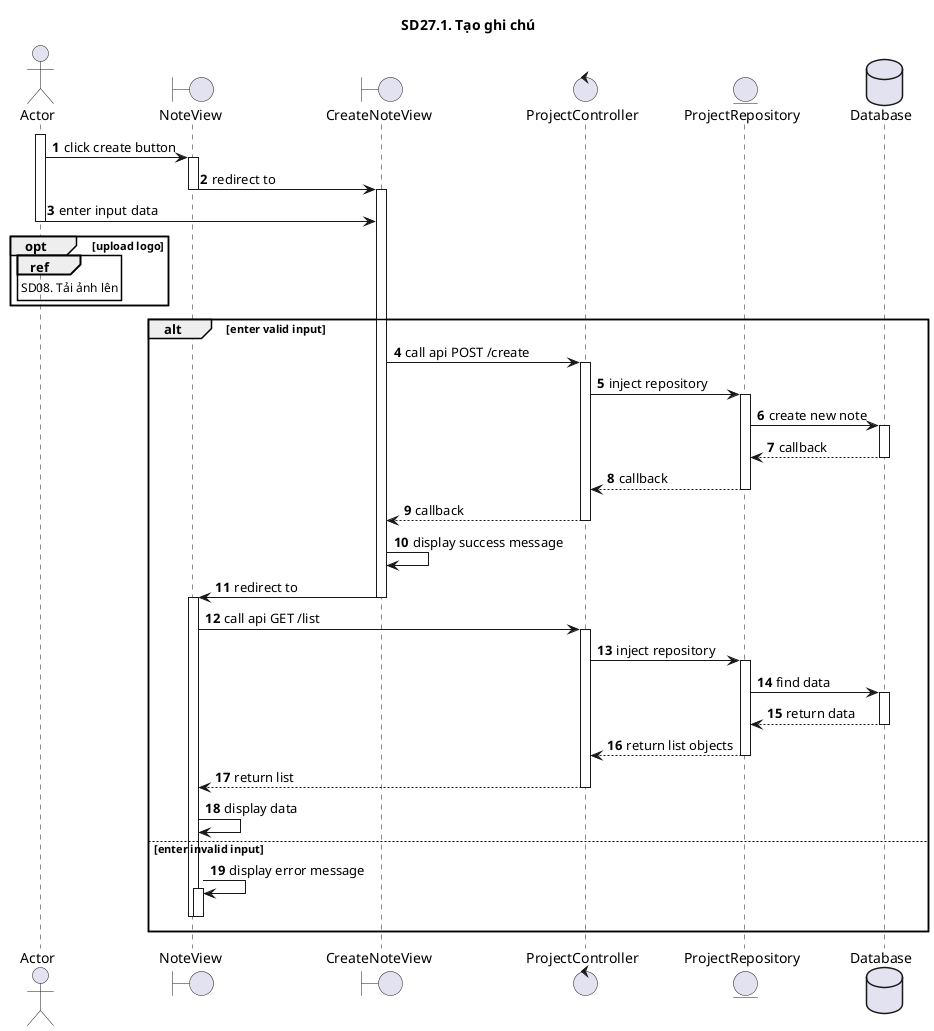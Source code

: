 @startuml SQ
autonumber
title SD27.1. Tạo ghi chú
actor "Actor" as actor
boundary "NoteView" as view
boundary "CreateNoteView" as create
control "ProjectController" as controller
entity "ProjectRepository" as model
database "Database" as database
activate actor
actor -> view: click create button
activate view
view -> create: redirect to
deactivate view
activate create
actor -> create: enter input data
deactivate actor
opt upload logo
ref over actor
SD08. Tải ảnh lên
end ref
end
alt enter valid input
create -> controller: call api POST /create
activate controller
controller -> model: inject repository
activate model
model -> database: create new note
activate database
database --> model: callback
deactivate database
model --> controller: callback
deactivate model
controller --> create: callback
deactivate controller
create -> create: display success message
create -> view: redirect to
deactivate create
activate view
view -> controller: call api GET /list
activate controller
controller -> model: inject repository
activate model
model -> database: find data
activate database
database --> model: return data
deactivate database
model --> controller: return list objects
deactivate model
controller --> view: return list
deactivate controller
view -> view: display data
else enter invalid input
view -> view: display error message
activate view
deactivate view
deactivate view
end
@enduml